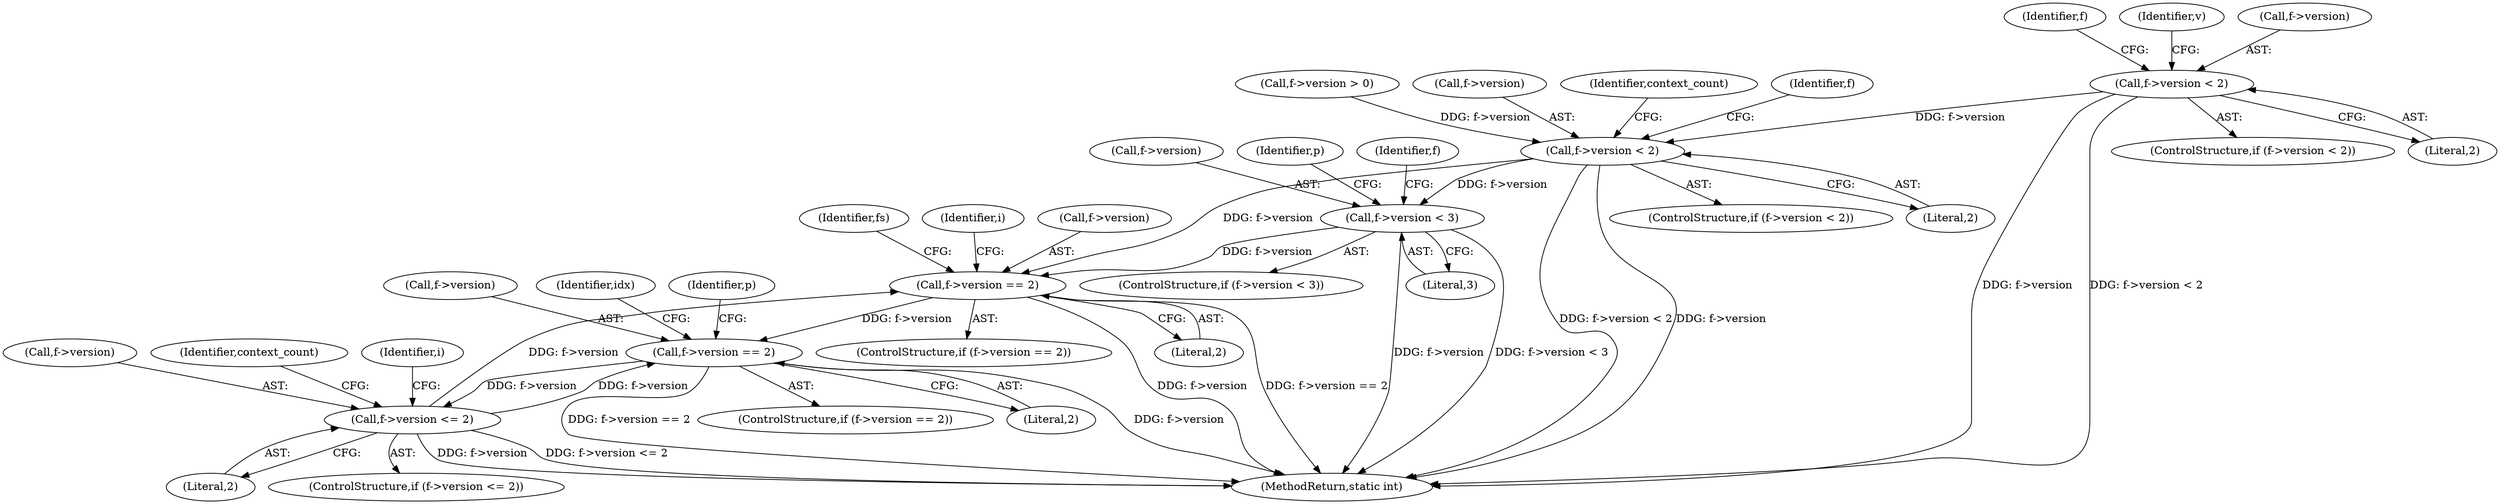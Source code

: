 digraph "0_FFmpeg_547d690d676064069d44703a1917e0dab7e33445@pointer" {
"1000129" [label="(Call,f->version < 2)"];
"1000776" [label="(Call,f->version < 2)"];
"1000804" [label="(Call,f->version < 3)"];
"1000951" [label="(Call,f->version == 2)"];
"1001138" [label="(Call,f->version == 2)"];
"1001207" [label="(Call,f->version <= 2)"];
"1001215" [label="(Identifier,context_count)"];
"1000273" [label="(Identifier,f)"];
"1001211" [label="(Literal,2)"];
"1000808" [label="(Literal,3)"];
"1001206" [label="(ControlStructure,if (f->version <= 2))"];
"1001138" [label="(Call,f->version == 2)"];
"1000952" [label="(Call,f->version)"];
"1001127" [label="(Identifier,i)"];
"1000775" [label="(ControlStructure,if (f->version < 2))"];
"1001137" [label="(ControlStructure,if (f->version == 2))"];
"1001208" [label="(Call,f->version)"];
"1000955" [label="(Literal,2)"];
"1000959" [label="(Identifier,fs)"];
"1000128" [label="(ControlStructure,if (f->version < 2))"];
"1000133" [label="(Literal,2)"];
"1000780" [label="(Literal,2)"];
"1000805" [label="(Call,f->version)"];
"1000776" [label="(Call,f->version < 2)"];
"1000822" [label="(Identifier,p)"];
"1001207" [label="(Call,f->version <= 2)"];
"1001139" [label="(Call,f->version)"];
"1000803" [label="(ControlStructure,if (f->version < 3))"];
"1000137" [label="(Identifier,v)"];
"1000129" [label="(Call,f->version < 2)"];
"1000951" [label="(Call,f->version == 2)"];
"1000950" [label="(ControlStructure,if (f->version == 2))"];
"1000130" [label="(Call,f->version)"];
"1000216" [label="(Call,f->version > 0)"];
"1001142" [label="(Literal,2)"];
"1000777" [label="(Call,f->version)"];
"1001241" [label="(MethodReturn,static int)"];
"1000783" [label="(Identifier,context_count)"];
"1000812" [label="(Identifier,f)"];
"1001146" [label="(Identifier,idx)"];
"1000806" [label="(Identifier,f)"];
"1001197" [label="(Identifier,p)"];
"1000804" [label="(Call,f->version < 3)"];
"1001119" [label="(Identifier,i)"];
"1000129" -> "1000128"  [label="AST: "];
"1000129" -> "1000133"  [label="CFG: "];
"1000130" -> "1000129"  [label="AST: "];
"1000133" -> "1000129"  [label="AST: "];
"1000137" -> "1000129"  [label="CFG: "];
"1000273" -> "1000129"  [label="CFG: "];
"1000129" -> "1001241"  [label="DDG: f->version"];
"1000129" -> "1001241"  [label="DDG: f->version < 2"];
"1000129" -> "1000776"  [label="DDG: f->version"];
"1000776" -> "1000775"  [label="AST: "];
"1000776" -> "1000780"  [label="CFG: "];
"1000777" -> "1000776"  [label="AST: "];
"1000780" -> "1000776"  [label="AST: "];
"1000783" -> "1000776"  [label="CFG: "];
"1000806" -> "1000776"  [label="CFG: "];
"1000776" -> "1001241"  [label="DDG: f->version < 2"];
"1000776" -> "1001241"  [label="DDG: f->version"];
"1000216" -> "1000776"  [label="DDG: f->version"];
"1000776" -> "1000804"  [label="DDG: f->version"];
"1000776" -> "1000951"  [label="DDG: f->version"];
"1000804" -> "1000803"  [label="AST: "];
"1000804" -> "1000808"  [label="CFG: "];
"1000805" -> "1000804"  [label="AST: "];
"1000808" -> "1000804"  [label="AST: "];
"1000812" -> "1000804"  [label="CFG: "];
"1000822" -> "1000804"  [label="CFG: "];
"1000804" -> "1001241"  [label="DDG: f->version"];
"1000804" -> "1001241"  [label="DDG: f->version < 3"];
"1000804" -> "1000951"  [label="DDG: f->version"];
"1000951" -> "1000950"  [label="AST: "];
"1000951" -> "1000955"  [label="CFG: "];
"1000952" -> "1000951"  [label="AST: "];
"1000955" -> "1000951"  [label="AST: "];
"1000959" -> "1000951"  [label="CFG: "];
"1001119" -> "1000951"  [label="CFG: "];
"1000951" -> "1001241"  [label="DDG: f->version"];
"1000951" -> "1001241"  [label="DDG: f->version == 2"];
"1001207" -> "1000951"  [label="DDG: f->version"];
"1000951" -> "1001138"  [label="DDG: f->version"];
"1001138" -> "1001137"  [label="AST: "];
"1001138" -> "1001142"  [label="CFG: "];
"1001139" -> "1001138"  [label="AST: "];
"1001142" -> "1001138"  [label="AST: "];
"1001146" -> "1001138"  [label="CFG: "];
"1001197" -> "1001138"  [label="CFG: "];
"1001138" -> "1001241"  [label="DDG: f->version"];
"1001138" -> "1001241"  [label="DDG: f->version == 2"];
"1001207" -> "1001138"  [label="DDG: f->version"];
"1001138" -> "1001207"  [label="DDG: f->version"];
"1001207" -> "1001206"  [label="AST: "];
"1001207" -> "1001211"  [label="CFG: "];
"1001208" -> "1001207"  [label="AST: "];
"1001211" -> "1001207"  [label="AST: "];
"1001215" -> "1001207"  [label="CFG: "];
"1001127" -> "1001207"  [label="CFG: "];
"1001207" -> "1001241"  [label="DDG: f->version"];
"1001207" -> "1001241"  [label="DDG: f->version <= 2"];
}
